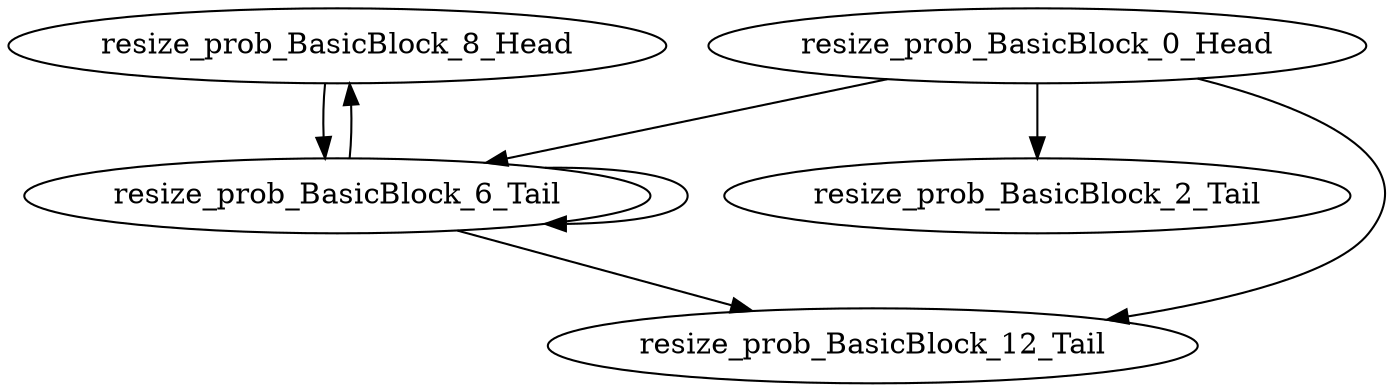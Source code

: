 digraph G {
    "resize_prob_BasicBlock_8_Head" -> "resize_prob_BasicBlock_6_Tail"
    "resize_prob_BasicBlock_0_Head" -> "resize_prob_BasicBlock_2_Tail"
    "resize_prob_BasicBlock_0_Head" -> "resize_prob_BasicBlock_12_Tail"
    "resize_prob_BasicBlock_0_Head" -> "resize_prob_BasicBlock_6_Tail"
    "resize_prob_BasicBlock_6_Tail" -> "resize_prob_BasicBlock_12_Tail"
    "resize_prob_BasicBlock_6_Tail" -> "resize_prob_BasicBlock_8_Head"
    "resize_prob_BasicBlock_6_Tail" -> "resize_prob_BasicBlock_6_Tail"
}

